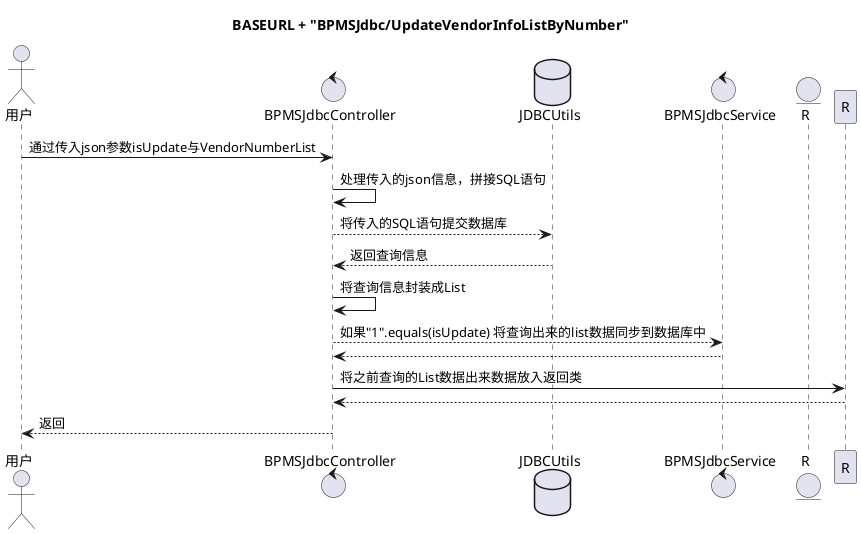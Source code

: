 @startuml
title BASEURL + "BPMSJdbc/UpdateVendorInfoListByNumber"
actor   用户 as User
control BPMSJdbcController as Control
database JDBCUtils as jdbc
control BPMSJdbcService as service
entity R as entity
User -> Control : 通过传入json参数isUpdate与VendorNumberList
Control -> Control : 处理传入的json信息，拼接SQL语句
Control --> jdbc : 将传入的SQL语句提交数据库
jdbc --> Control : 返回查询信息
Control -> Control : 将查询信息封装成List
Control --> service : 如果"1".equals(isUpdate) 将查询出来的list数据同步到数据库中
service --> Control
Control -> R : 将之前查询的List数据出来数据放入返回类
R --> Control
Control --> User : 返回

@enduml

